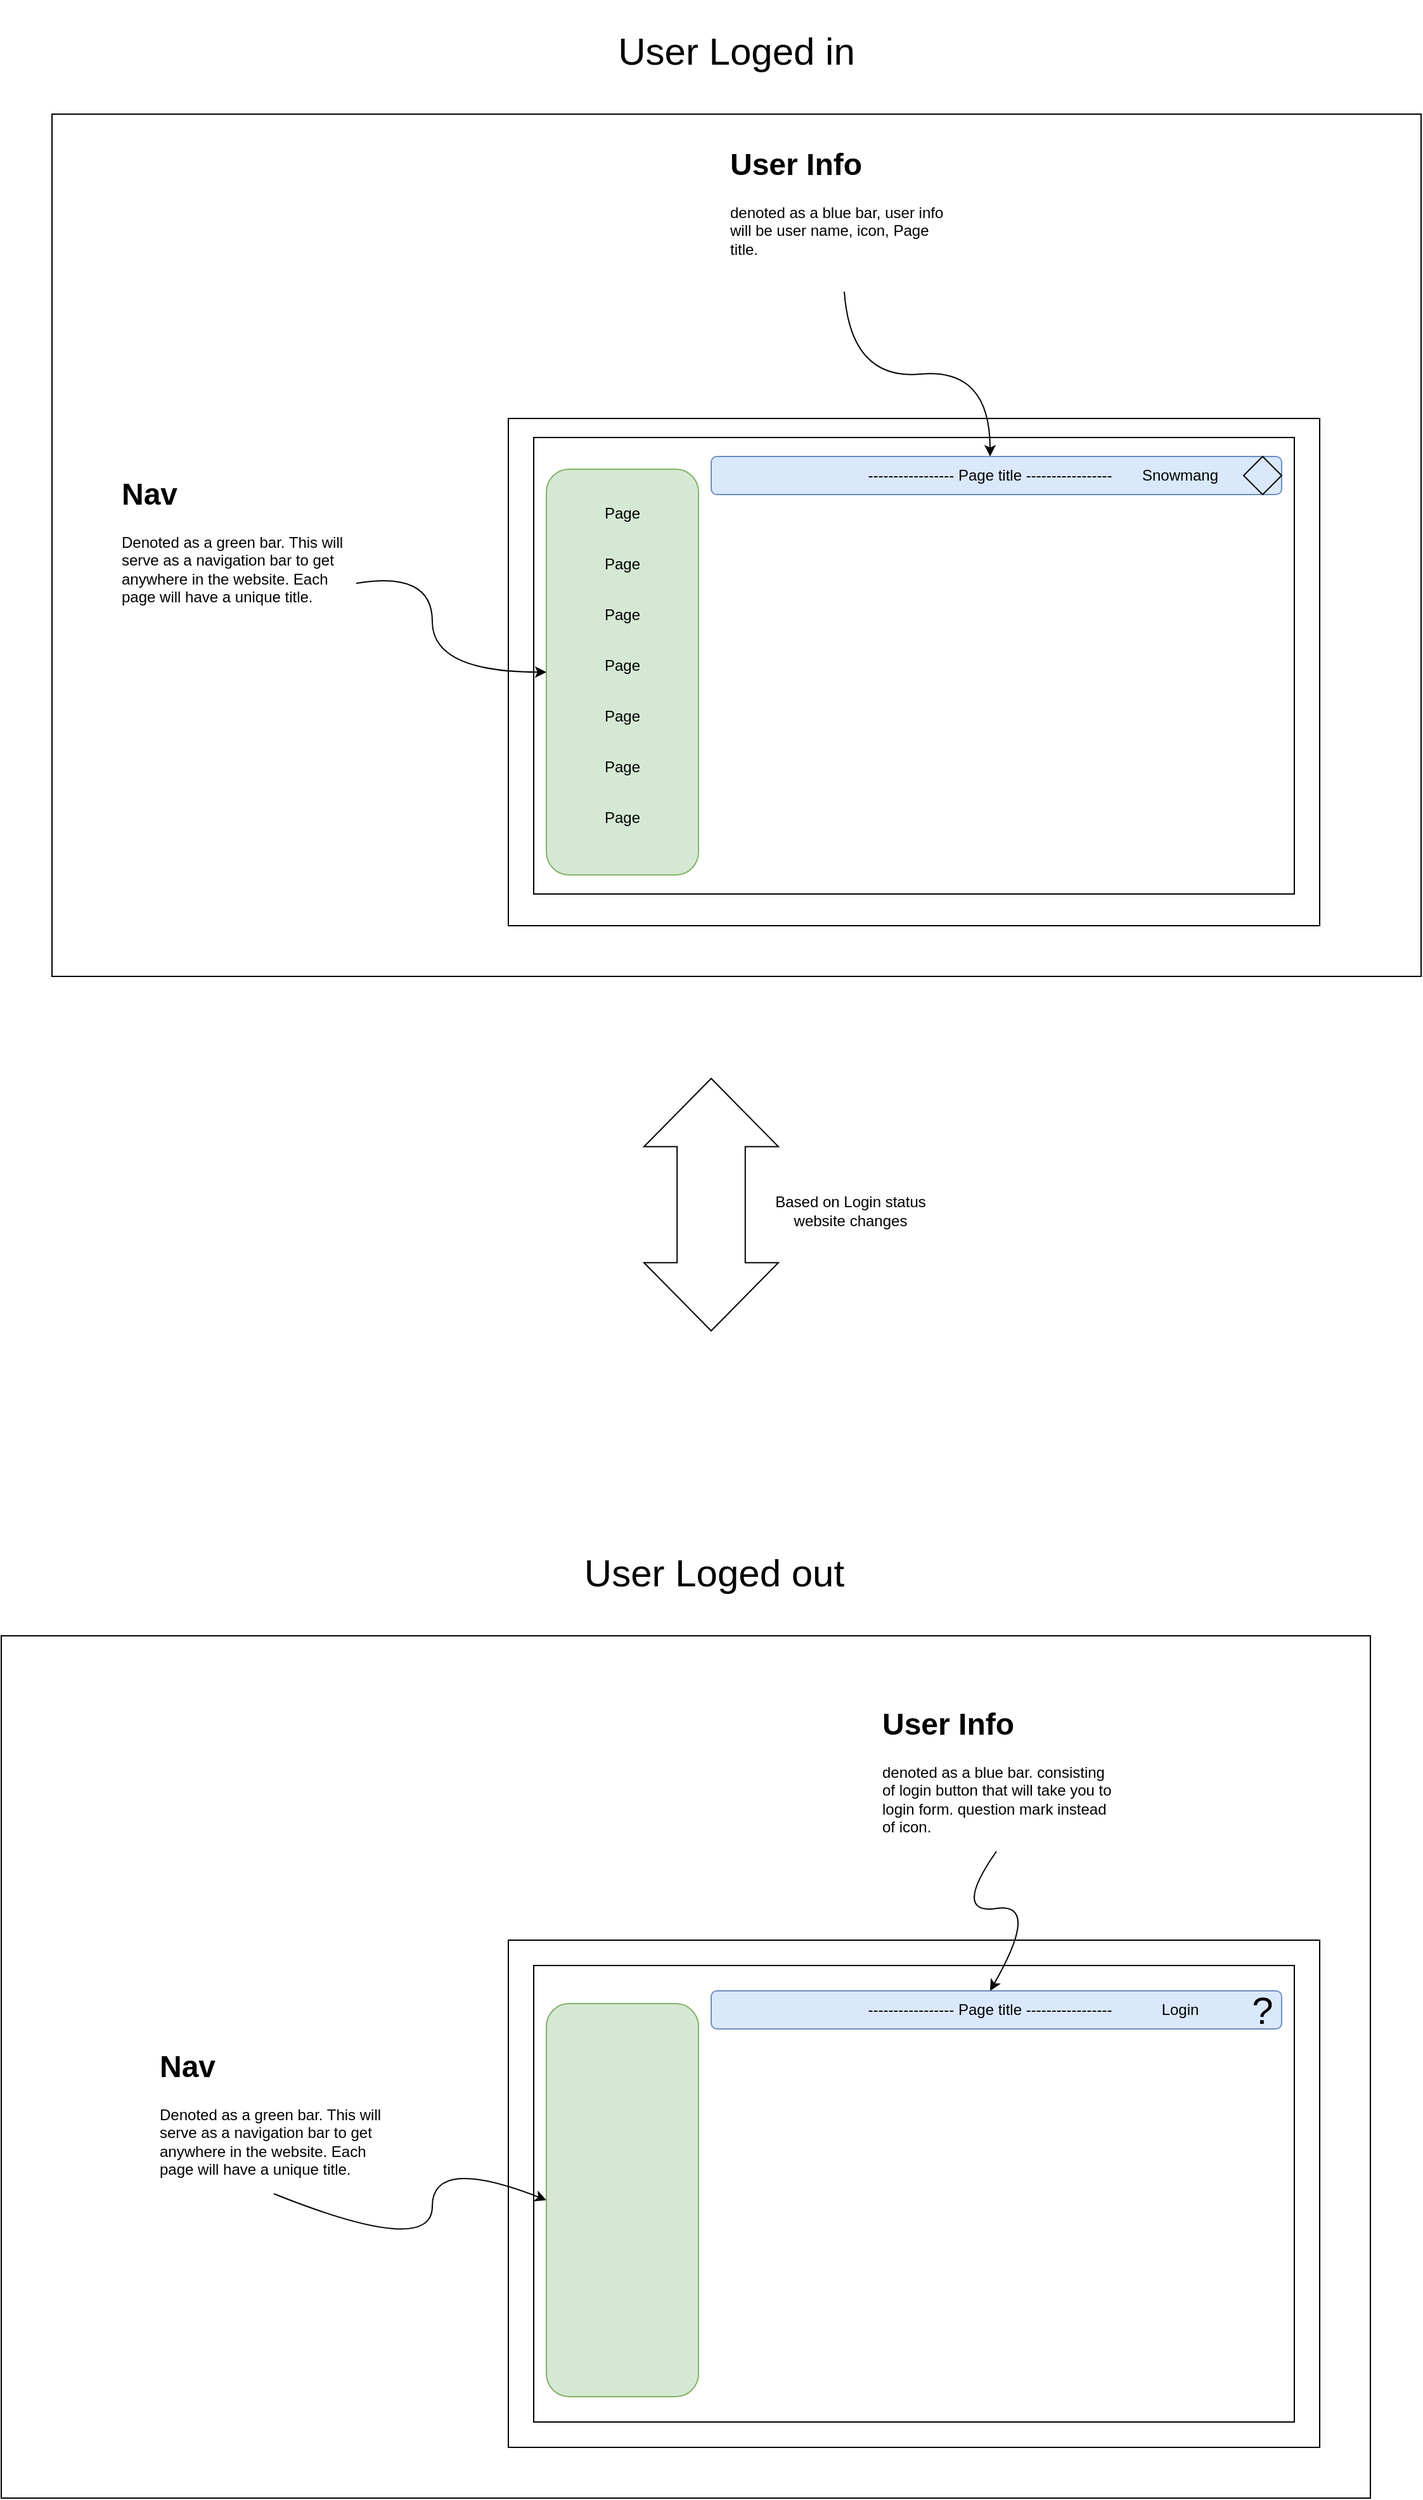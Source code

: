 <mxfile version="16.6.4" type="github">
  <diagram id="7Y9GmNgVDP8SF2NrLYEP" name="Page Frame">
    <mxGraphModel dx="2020" dy="2370" grid="1" gridSize="10" guides="1" tooltips="1" connect="1" arrows="1" fold="1" page="0" pageScale="1" pageWidth="850" pageHeight="1100" math="0" shadow="0">
      <root>
        <mxCell id="0" />
        <mxCell id="1" parent="0" />
        <mxCell id="YjzwFa3_-ySRGBe-iUuc-25" value="" style="rounded=0;whiteSpace=wrap;html=1;strokeColor=default;fillColor=none;" vertex="1" parent="1">
          <mxGeometry x="-280" y="-40" width="1080" height="680" as="geometry" />
        </mxCell>
        <mxCell id="YjzwFa3_-ySRGBe-iUuc-4" value="" style="rounded=1;whiteSpace=wrap;html=1;strokeColor=#82b366;fillColor=#d5e8d4;" vertex="1" parent="1">
          <mxGeometry x="110" y="240" width="120" height="320" as="geometry" />
        </mxCell>
        <mxCell id="YjzwFa3_-ySRGBe-iUuc-11" value="" style="group" vertex="1" connectable="0" parent="1">
          <mxGeometry x="80" y="200" width="640" height="400" as="geometry" />
        </mxCell>
        <mxCell id="YjzwFa3_-ySRGBe-iUuc-20" value="" style="group" vertex="1" connectable="0" parent="YjzwFa3_-ySRGBe-iUuc-11">
          <mxGeometry x="60" y="60" width="60" height="270" as="geometry" />
        </mxCell>
        <mxCell id="YjzwFa3_-ySRGBe-iUuc-13" value="Page" style="text;html=1;strokeColor=none;fillColor=none;align=center;verticalAlign=middle;whiteSpace=wrap;rounded=0;" vertex="1" parent="YjzwFa3_-ySRGBe-iUuc-20">
          <mxGeometry width="60" height="30" as="geometry" />
        </mxCell>
        <mxCell id="YjzwFa3_-ySRGBe-iUuc-14" value="Page" style="text;html=1;strokeColor=none;fillColor=none;align=center;verticalAlign=middle;whiteSpace=wrap;rounded=0;" vertex="1" parent="YjzwFa3_-ySRGBe-iUuc-20">
          <mxGeometry y="40" width="60" height="30" as="geometry" />
        </mxCell>
        <mxCell id="YjzwFa3_-ySRGBe-iUuc-15" value="Page" style="text;html=1;strokeColor=none;fillColor=none;align=center;verticalAlign=middle;whiteSpace=wrap;rounded=0;" vertex="1" parent="YjzwFa3_-ySRGBe-iUuc-20">
          <mxGeometry y="80" width="60" height="30" as="geometry" />
        </mxCell>
        <mxCell id="YjzwFa3_-ySRGBe-iUuc-16" value="Page" style="text;html=1;strokeColor=none;fillColor=none;align=center;verticalAlign=middle;whiteSpace=wrap;rounded=0;" vertex="1" parent="YjzwFa3_-ySRGBe-iUuc-20">
          <mxGeometry y="120" width="60" height="30" as="geometry" />
        </mxCell>
        <mxCell id="YjzwFa3_-ySRGBe-iUuc-17" value="Page" style="text;html=1;strokeColor=none;fillColor=none;align=center;verticalAlign=middle;whiteSpace=wrap;rounded=0;" vertex="1" parent="YjzwFa3_-ySRGBe-iUuc-20">
          <mxGeometry y="160" width="60" height="30" as="geometry" />
        </mxCell>
        <mxCell id="YjzwFa3_-ySRGBe-iUuc-18" value="Page" style="text;html=1;strokeColor=none;fillColor=none;align=center;verticalAlign=middle;whiteSpace=wrap;rounded=0;" vertex="1" parent="YjzwFa3_-ySRGBe-iUuc-20">
          <mxGeometry y="200" width="60" height="30" as="geometry" />
        </mxCell>
        <mxCell id="YjzwFa3_-ySRGBe-iUuc-19" value="Page" style="text;html=1;strokeColor=none;fillColor=none;align=center;verticalAlign=middle;whiteSpace=wrap;rounded=0;" vertex="1" parent="YjzwFa3_-ySRGBe-iUuc-20">
          <mxGeometry y="240" width="60" height="30" as="geometry" />
        </mxCell>
        <mxCell id="YjzwFa3_-ySRGBe-iUuc-21" value="" style="group" vertex="1" connectable="0" parent="YjzwFa3_-ySRGBe-iUuc-11">
          <mxGeometry width="640" height="400" as="geometry" />
        </mxCell>
        <mxCell id="YjzwFa3_-ySRGBe-iUuc-1" value="" style="rounded=0;whiteSpace=wrap;html=1;fillColor=none;" vertex="1" parent="YjzwFa3_-ySRGBe-iUuc-21">
          <mxGeometry width="640" height="400" as="geometry" />
        </mxCell>
        <mxCell id="YjzwFa3_-ySRGBe-iUuc-2" value="" style="rounded=0;whiteSpace=wrap;html=1;fillColor=none;strokeColor=default;" vertex="1" parent="YjzwFa3_-ySRGBe-iUuc-21">
          <mxGeometry x="20" y="15" width="600" height="360" as="geometry" />
        </mxCell>
        <mxCell id="YjzwFa3_-ySRGBe-iUuc-5" value="&lt;h1&gt;User Info&lt;/h1&gt;&lt;div&gt;denoted as a blue bar, user info will be user name, icon, Page title.&lt;/div&gt;" style="text;html=1;strokeColor=none;fillColor=none;spacing=5;spacingTop=-20;whiteSpace=wrap;overflow=hidden;rounded=0;" vertex="1" parent="1">
          <mxGeometry x="250" y="-20" width="190" height="120" as="geometry" />
        </mxCell>
        <mxCell id="YjzwFa3_-ySRGBe-iUuc-9" value="" style="curved=1;endArrow=classic;html=1;rounded=0;entryX=0.5;entryY=0;entryDx=0;entryDy=0;exitX=0.5;exitY=1;exitDx=0;exitDy=0;" edge="1" parent="1" source="YjzwFa3_-ySRGBe-iUuc-5" target="YjzwFa3_-ySRGBe-iUuc-8">
          <mxGeometry width="50" height="50" relative="1" as="geometry">
            <mxPoint x="260" y="480" as="sourcePoint" />
            <mxPoint x="310" y="430" as="targetPoint" />
            <Array as="points">
              <mxPoint x="350" y="170" />
              <mxPoint x="460" y="160" />
            </Array>
          </mxGeometry>
        </mxCell>
        <mxCell id="YjzwFa3_-ySRGBe-iUuc-10" value="" style="group" vertex="1" connectable="0" parent="1">
          <mxGeometry x="240" y="230" width="450" height="30" as="geometry" />
        </mxCell>
        <mxCell id="YjzwFa3_-ySRGBe-iUuc-3" value="" style="rounded=1;whiteSpace=wrap;html=1;strokeColor=#6c8ebf;fillColor=#dae8fc;" vertex="1" parent="YjzwFa3_-ySRGBe-iUuc-10">
          <mxGeometry width="450" height="30" as="geometry" />
        </mxCell>
        <mxCell id="YjzwFa3_-ySRGBe-iUuc-6" value="" style="rhombus;whiteSpace=wrap;html=1;strokeColor=default;fillColor=none;" vertex="1" parent="YjzwFa3_-ySRGBe-iUuc-10">
          <mxGeometry x="420" width="30" height="30" as="geometry" />
        </mxCell>
        <mxCell id="YjzwFa3_-ySRGBe-iUuc-7" value="Snowmang" style="text;html=1;strokeColor=none;fillColor=none;align=center;verticalAlign=middle;whiteSpace=wrap;rounded=0;" vertex="1" parent="YjzwFa3_-ySRGBe-iUuc-10">
          <mxGeometry x="340" width="60" height="30" as="geometry" />
        </mxCell>
        <mxCell id="YjzwFa3_-ySRGBe-iUuc-8" value="----------------- Page title -----------------" style="text;html=1;strokeColor=none;fillColor=none;align=center;verticalAlign=middle;whiteSpace=wrap;rounded=0;" vertex="1" parent="YjzwFa3_-ySRGBe-iUuc-10">
          <mxGeometry x="120" width="200" height="30" as="geometry" />
        </mxCell>
        <mxCell id="YjzwFa3_-ySRGBe-iUuc-12" value="&lt;h1&gt;Nav&lt;/h1&gt;&lt;div&gt;Denoted as a green bar. This will serve as a navigation bar to get anywhere in the website. Each page will have a unique title.&lt;/div&gt;" style="text;html=1;strokeColor=none;fillColor=none;spacing=5;spacingTop=-20;whiteSpace=wrap;overflow=hidden;rounded=0;" vertex="1" parent="1">
          <mxGeometry x="-230" y="240" width="190" height="120" as="geometry" />
        </mxCell>
        <mxCell id="YjzwFa3_-ySRGBe-iUuc-24" value="" style="curved=1;endArrow=classic;html=1;rounded=0;exitX=1;exitY=0.75;exitDx=0;exitDy=0;entryX=0;entryY=0.5;entryDx=0;entryDy=0;" edge="1" parent="1" source="YjzwFa3_-ySRGBe-iUuc-12" target="YjzwFa3_-ySRGBe-iUuc-4">
          <mxGeometry width="50" height="50" relative="1" as="geometry">
            <mxPoint x="90" y="490" as="sourcePoint" />
            <mxPoint x="30" y="450" as="targetPoint" />
            <Array as="points">
              <mxPoint x="20" y="320" />
              <mxPoint x="20" y="400" />
            </Array>
          </mxGeometry>
        </mxCell>
        <mxCell id="YjzwFa3_-ySRGBe-iUuc-27" value="&lt;span style=&quot;font-size: 30px&quot;&gt;User Loged in&lt;/span&gt;" style="text;html=1;strokeColor=none;fillColor=none;align=center;verticalAlign=middle;whiteSpace=wrap;rounded=0;" vertex="1" parent="1">
          <mxGeometry x="165" y="-130" width="190" height="80" as="geometry" />
        </mxCell>
        <mxCell id="YjzwFa3_-ySRGBe-iUuc-42" value="" style="group;editable=0;" vertex="1" connectable="0" parent="1">
          <mxGeometry x="80" y="1400" width="640" height="400" as="geometry" />
        </mxCell>
        <mxCell id="YjzwFa3_-ySRGBe-iUuc-29" value="" style="group;editable=0;" vertex="1" connectable="0" parent="YjzwFa3_-ySRGBe-iUuc-42">
          <mxGeometry width="640" height="400" as="geometry" />
        </mxCell>
        <mxCell id="YjzwFa3_-ySRGBe-iUuc-38" value="" style="group;editable=0;" vertex="1" connectable="0" parent="YjzwFa3_-ySRGBe-iUuc-29">
          <mxGeometry width="640" height="400" as="geometry" />
        </mxCell>
        <mxCell id="YjzwFa3_-ySRGBe-iUuc-39" value="" style="rounded=0;whiteSpace=wrap;html=1;fillColor=none;editable=0;" vertex="1" parent="YjzwFa3_-ySRGBe-iUuc-38">
          <mxGeometry width="640" height="400" as="geometry" />
        </mxCell>
        <mxCell id="YjzwFa3_-ySRGBe-iUuc-41" value="" style="rounded=0;whiteSpace=wrap;html=1;fontFamily=Helvetica;fontSize=30;strokeColor=default;fillColor=none;editable=0;" vertex="1" parent="YjzwFa3_-ySRGBe-iUuc-42">
          <mxGeometry x="20" y="20" width="600" height="360" as="geometry" />
        </mxCell>
        <mxCell id="YjzwFa3_-ySRGBe-iUuc-49" value="" style="rounded=1;whiteSpace=wrap;html=1;fontFamily=Helvetica;fontSize=30;strokeColor=#82b366;fillColor=#d5e8d4;" vertex="1" parent="YjzwFa3_-ySRGBe-iUuc-42">
          <mxGeometry x="30" y="50" width="120" height="310" as="geometry" />
        </mxCell>
        <mxCell id="YjzwFa3_-ySRGBe-iUuc-44" value="" style="group" vertex="1" connectable="0" parent="YjzwFa3_-ySRGBe-iUuc-42">
          <mxGeometry x="160" y="40" width="450" height="30" as="geometry" />
        </mxCell>
        <mxCell id="YjzwFa3_-ySRGBe-iUuc-45" value="" style="rounded=1;whiteSpace=wrap;html=1;strokeColor=#6c8ebf;fillColor=#dae8fc;" vertex="1" parent="YjzwFa3_-ySRGBe-iUuc-44">
          <mxGeometry width="450" height="30" as="geometry" />
        </mxCell>
        <mxCell id="YjzwFa3_-ySRGBe-iUuc-47" value="Login" style="text;html=1;strokeColor=none;fillColor=none;align=center;verticalAlign=middle;whiteSpace=wrap;rounded=0;" vertex="1" parent="YjzwFa3_-ySRGBe-iUuc-44">
          <mxGeometry x="340" width="60" height="30" as="geometry" />
        </mxCell>
        <mxCell id="YjzwFa3_-ySRGBe-iUuc-48" value="----------------- Page title -----------------" style="text;html=1;strokeColor=none;fillColor=none;align=center;verticalAlign=middle;whiteSpace=wrap;rounded=0;" vertex="1" parent="YjzwFa3_-ySRGBe-iUuc-44">
          <mxGeometry x="120" width="200" height="30" as="geometry" />
        </mxCell>
        <mxCell id="YjzwFa3_-ySRGBe-iUuc-50" value="?" style="text;html=1;strokeColor=none;fillColor=none;align=center;verticalAlign=middle;whiteSpace=wrap;rounded=0;fontFamily=Helvetica;fontSize=30;" vertex="1" parent="YjzwFa3_-ySRGBe-iUuc-44">
          <mxGeometry x="420" width="30" height="30" as="geometry" />
        </mxCell>
        <mxCell id="YjzwFa3_-ySRGBe-iUuc-54" value="&lt;h1&gt;User Info&lt;/h1&gt;&lt;div&gt;denoted as a blue bar. consisting of login button that will take you to login form. question mark instead of icon.&amp;nbsp;&lt;/div&gt;" style="text;html=1;strokeColor=none;fillColor=none;spacing=5;spacingTop=-20;whiteSpace=wrap;overflow=hidden;rounded=0;" vertex="1" parent="1">
          <mxGeometry x="370" y="1210" width="190" height="120" as="geometry" />
        </mxCell>
        <mxCell id="YjzwFa3_-ySRGBe-iUuc-55" value="" style="curved=1;endArrow=classic;html=1;rounded=0;fontFamily=Helvetica;fontSize=12;entryX=0.5;entryY=0;entryDx=0;entryDy=0;exitX=0.5;exitY=1;exitDx=0;exitDy=0;" edge="1" parent="1" source="YjzwFa3_-ySRGBe-iUuc-54" target="YjzwFa3_-ySRGBe-iUuc-48">
          <mxGeometry width="50" height="50" relative="1" as="geometry">
            <mxPoint x="390" y="1550" as="sourcePoint" />
            <mxPoint x="440" y="1500" as="targetPoint" />
            <Array as="points">
              <mxPoint x="430" y="1380" />
              <mxPoint x="500" y="1370" />
            </Array>
          </mxGeometry>
        </mxCell>
        <mxCell id="YjzwFa3_-ySRGBe-iUuc-56" value="&lt;h1&gt;Nav&lt;/h1&gt;&lt;div&gt;Denoted as a green bar. This will serve as a navigation bar to get anywhere in the website. Each page will have a unique title.&lt;/div&gt;" style="text;html=1;strokeColor=none;fillColor=none;spacing=5;spacingTop=-20;whiteSpace=wrap;overflow=hidden;rounded=0;" vertex="1" parent="1">
          <mxGeometry x="-200" y="1480" width="190" height="120" as="geometry" />
        </mxCell>
        <mxCell id="YjzwFa3_-ySRGBe-iUuc-57" value="" style="curved=1;endArrow=classic;html=1;rounded=0;fontFamily=Helvetica;fontSize=12;entryX=0;entryY=0.5;entryDx=0;entryDy=0;exitX=0.5;exitY=1;exitDx=0;exitDy=0;" edge="1" parent="1" source="YjzwFa3_-ySRGBe-iUuc-56" target="YjzwFa3_-ySRGBe-iUuc-49">
          <mxGeometry width="50" height="50" relative="1" as="geometry">
            <mxPoint x="210" y="1660" as="sourcePoint" />
            <mxPoint x="260" y="1610" as="targetPoint" />
            <Array as="points">
              <mxPoint x="20" y="1650" />
              <mxPoint x="20" y="1570" />
            </Array>
          </mxGeometry>
        </mxCell>
        <mxCell id="YjzwFa3_-ySRGBe-iUuc-58" value="" style="rounded=0;whiteSpace=wrap;html=1;strokeColor=default;fillColor=none;" vertex="1" parent="1">
          <mxGeometry x="-320" y="1160" width="1080" height="680" as="geometry" />
        </mxCell>
        <mxCell id="YjzwFa3_-ySRGBe-iUuc-59" value="&lt;span style=&quot;font-size: 30px&quot;&gt;User Loged out&lt;/span&gt;" style="text;html=1;strokeColor=none;fillColor=none;align=center;verticalAlign=middle;whiteSpace=wrap;rounded=0;" vertex="1" parent="1">
          <mxGeometry x="125" y="1070" width="235" height="80" as="geometry" />
        </mxCell>
        <mxCell id="YjzwFa3_-ySRGBe-iUuc-60" value="" style="shape=flexArrow;endArrow=classic;startArrow=classic;html=1;rounded=0;fontFamily=Helvetica;fontSize=12;endWidth=51.25;endSize=17.587;startWidth=51.25;startSize=17.587;width=53.75;" edge="1" parent="1">
          <mxGeometry width="100" height="100" relative="1" as="geometry">
            <mxPoint x="240" y="920" as="sourcePoint" />
            <mxPoint x="240" y="720" as="targetPoint" />
          </mxGeometry>
        </mxCell>
        <mxCell id="YjzwFa3_-ySRGBe-iUuc-61" value="Based on Login status website changes" style="text;html=1;strokeColor=none;fillColor=none;align=center;verticalAlign=middle;whiteSpace=wrap;rounded=0;fontFamily=Helvetica;fontSize=12;" vertex="1" parent="1">
          <mxGeometry x="280" y="810" width="140" height="30" as="geometry" />
        </mxCell>
      </root>
    </mxGraphModel>
  </diagram>
</mxfile>
